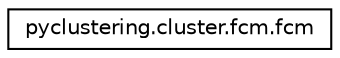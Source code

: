 digraph "Graphical Class Hierarchy"
{
 // INTERACTIVE_SVG=YES
  edge [fontname="Helvetica",fontsize="10",labelfontname="Helvetica",labelfontsize="10"];
  node [fontname="Helvetica",fontsize="10",shape=record];
  rankdir="LR";
  Node0 [label="pyclustering.cluster.fcm.fcm",height=0.2,width=0.4,color="black", fillcolor="white", style="filled",URL="$d2/d6a/classpyclustering_1_1cluster_1_1fcm_1_1fcm.html",tooltip="Class represents Fuzzy C-means (FCM) clustering algorithm. "];
}

